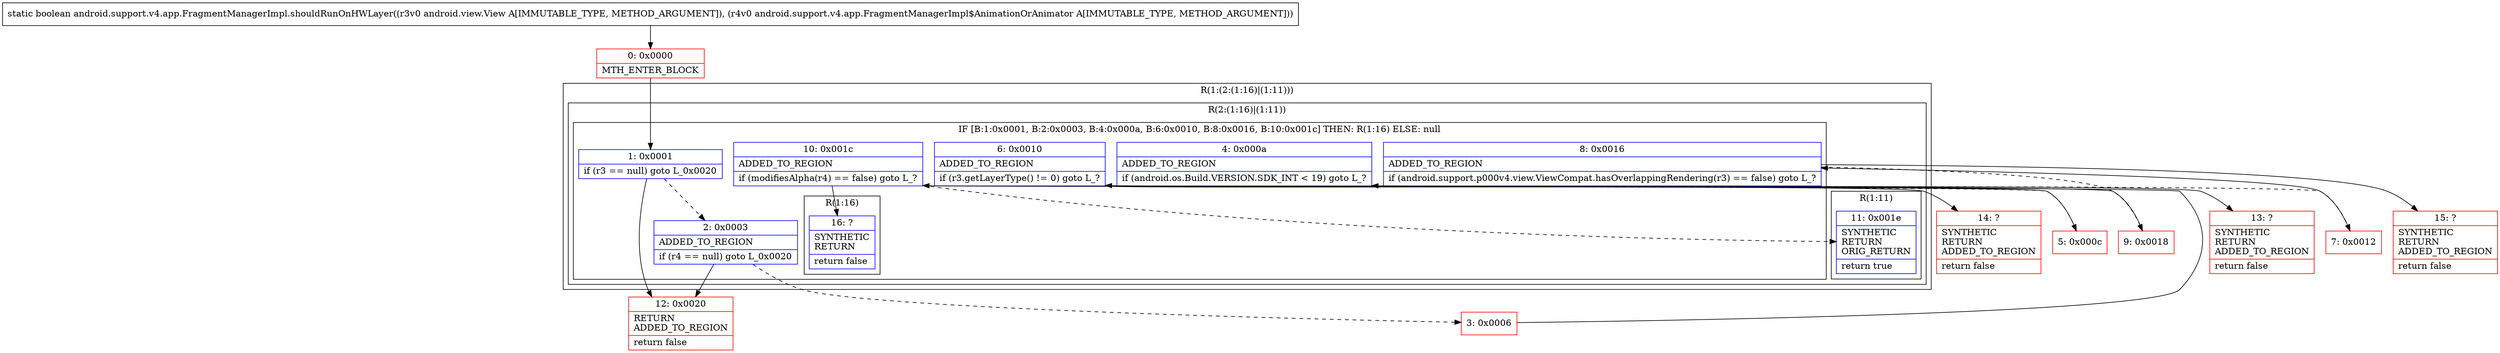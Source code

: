 digraph "CFG forandroid.support.v4.app.FragmentManagerImpl.shouldRunOnHWLayer(Landroid\/view\/View;Landroid\/support\/v4\/app\/FragmentManagerImpl$AnimationOrAnimator;)Z" {
subgraph cluster_Region_2036333742 {
label = "R(1:(2:(1:16)|(1:11)))";
node [shape=record,color=blue];
subgraph cluster_Region_244396648 {
label = "R(2:(1:16)|(1:11))";
node [shape=record,color=blue];
subgraph cluster_IfRegion_1888627217 {
label = "IF [B:1:0x0001, B:2:0x0003, B:4:0x000a, B:6:0x0010, B:8:0x0016, B:10:0x001c] THEN: R(1:16) ELSE: null";
node [shape=record,color=blue];
Node_1 [shape=record,label="{1\:\ 0x0001|if (r3 == null) goto L_0x0020\l}"];
Node_2 [shape=record,label="{2\:\ 0x0003|ADDED_TO_REGION\l|if (r4 == null) goto L_0x0020\l}"];
Node_4 [shape=record,label="{4\:\ 0x000a|ADDED_TO_REGION\l|if (android.os.Build.VERSION.SDK_INT \< 19) goto L_?\l}"];
Node_6 [shape=record,label="{6\:\ 0x0010|ADDED_TO_REGION\l|if (r3.getLayerType() != 0) goto L_?\l}"];
Node_8 [shape=record,label="{8\:\ 0x0016|ADDED_TO_REGION\l|if (android.support.p000v4.view.ViewCompat.hasOverlappingRendering(r3) == false) goto L_?\l}"];
Node_10 [shape=record,label="{10\:\ 0x001c|ADDED_TO_REGION\l|if (modifiesAlpha(r4) == false) goto L_?\l}"];
subgraph cluster_Region_1935537078 {
label = "R(1:16)";
node [shape=record,color=blue];
Node_16 [shape=record,label="{16\:\ ?|SYNTHETIC\lRETURN\l|return false\l}"];
}
}
subgraph cluster_Region_1969343487 {
label = "R(1:11)";
node [shape=record,color=blue];
Node_11 [shape=record,label="{11\:\ 0x001e|SYNTHETIC\lRETURN\lORIG_RETURN\l|return true\l}"];
}
}
}
Node_0 [shape=record,color=red,label="{0\:\ 0x0000|MTH_ENTER_BLOCK\l}"];
Node_3 [shape=record,color=red,label="{3\:\ 0x0006}"];
Node_5 [shape=record,color=red,label="{5\:\ 0x000c}"];
Node_7 [shape=record,color=red,label="{7\:\ 0x0012}"];
Node_9 [shape=record,color=red,label="{9\:\ 0x0018}"];
Node_12 [shape=record,color=red,label="{12\:\ 0x0020|RETURN\lADDED_TO_REGION\l|return false\l}"];
Node_13 [shape=record,color=red,label="{13\:\ ?|SYNTHETIC\lRETURN\lADDED_TO_REGION\l|return false\l}"];
Node_14 [shape=record,color=red,label="{14\:\ ?|SYNTHETIC\lRETURN\lADDED_TO_REGION\l|return false\l}"];
Node_15 [shape=record,color=red,label="{15\:\ ?|SYNTHETIC\lRETURN\lADDED_TO_REGION\l|return false\l}"];
MethodNode[shape=record,label="{static boolean android.support.v4.app.FragmentManagerImpl.shouldRunOnHWLayer((r3v0 android.view.View A[IMMUTABLE_TYPE, METHOD_ARGUMENT]), (r4v0 android.support.v4.app.FragmentManagerImpl$AnimationOrAnimator A[IMMUTABLE_TYPE, METHOD_ARGUMENT])) }"];
MethodNode -> Node_0;
Node_1 -> Node_2[style=dashed];
Node_1 -> Node_12;
Node_2 -> Node_3[style=dashed];
Node_2 -> Node_12;
Node_4 -> Node_5[style=dashed];
Node_4 -> Node_13;
Node_6 -> Node_7[style=dashed];
Node_6 -> Node_14;
Node_8 -> Node_9[style=dashed];
Node_8 -> Node_15;
Node_10 -> Node_11[style=dashed];
Node_10 -> Node_16;
Node_0 -> Node_1;
Node_3 -> Node_4;
Node_5 -> Node_6;
Node_7 -> Node_8;
Node_9 -> Node_10;
}

